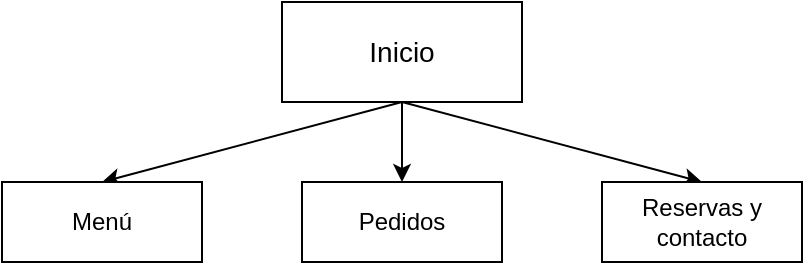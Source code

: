 <mxfile version="24.8.3">
  <diagram name="Página-1" id="eenRqHWUglyc4wK-MD14">
    <mxGraphModel dx="1050" dy="522" grid="1" gridSize="10" guides="1" tooltips="1" connect="1" arrows="1" fold="1" page="1" pageScale="1" pageWidth="827" pageHeight="1169" math="0" shadow="0">
      <root>
        <mxCell id="0" />
        <mxCell id="1" parent="0" />
        <mxCell id="PxUuHtDrYkU4weaSaTVm-6" style="rounded=0;orthogonalLoop=1;jettySize=auto;html=1;exitX=0.5;exitY=1;exitDx=0;exitDy=0;entryX=0.5;entryY=0;entryDx=0;entryDy=0;" edge="1" parent="1" source="PxUuHtDrYkU4weaSaTVm-1" target="PxUuHtDrYkU4weaSaTVm-5">
          <mxGeometry relative="1" as="geometry" />
        </mxCell>
        <mxCell id="PxUuHtDrYkU4weaSaTVm-7" style="edgeStyle=none;shape=connector;rounded=0;orthogonalLoop=1;jettySize=auto;html=1;exitX=0.5;exitY=1;exitDx=0;exitDy=0;entryX=0.5;entryY=0;entryDx=0;entryDy=0;strokeColor=default;align=center;verticalAlign=middle;fontFamily=Helvetica;fontSize=11;fontColor=default;labelBackgroundColor=default;endArrow=classic;" edge="1" parent="1" source="PxUuHtDrYkU4weaSaTVm-1" target="PxUuHtDrYkU4weaSaTVm-4">
          <mxGeometry relative="1" as="geometry" />
        </mxCell>
        <mxCell id="PxUuHtDrYkU4weaSaTVm-8" style="edgeStyle=none;shape=connector;rounded=0;orthogonalLoop=1;jettySize=auto;html=1;exitX=0.5;exitY=1;exitDx=0;exitDy=0;entryX=0.5;entryY=0;entryDx=0;entryDy=0;strokeColor=default;align=center;verticalAlign=middle;fontFamily=Helvetica;fontSize=11;fontColor=default;labelBackgroundColor=default;endArrow=classic;" edge="1" parent="1" source="PxUuHtDrYkU4weaSaTVm-1" target="PxUuHtDrYkU4weaSaTVm-3">
          <mxGeometry relative="1" as="geometry" />
        </mxCell>
        <mxCell id="PxUuHtDrYkU4weaSaTVm-1" value="&lt;font style=&quot;font-size: 14px;&quot;&gt;Inicio&lt;/font&gt;" style="whiteSpace=wrap;html=1;align=center;" vertex="1" parent="1">
          <mxGeometry x="350" y="70" width="120" height="50" as="geometry" />
        </mxCell>
        <mxCell id="PxUuHtDrYkU4weaSaTVm-3" value="Reservas y contacto" style="whiteSpace=wrap;html=1;align=center;" vertex="1" parent="1">
          <mxGeometry x="510" y="160" width="100" height="40" as="geometry" />
        </mxCell>
        <mxCell id="PxUuHtDrYkU4weaSaTVm-4" value="Pedidos" style="whiteSpace=wrap;html=1;align=center;" vertex="1" parent="1">
          <mxGeometry x="360" y="160" width="100" height="40" as="geometry" />
        </mxCell>
        <mxCell id="PxUuHtDrYkU4weaSaTVm-5" value="Menú" style="whiteSpace=wrap;html=1;align=center;" vertex="1" parent="1">
          <mxGeometry x="210" y="160" width="100" height="40" as="geometry" />
        </mxCell>
      </root>
    </mxGraphModel>
  </diagram>
</mxfile>
